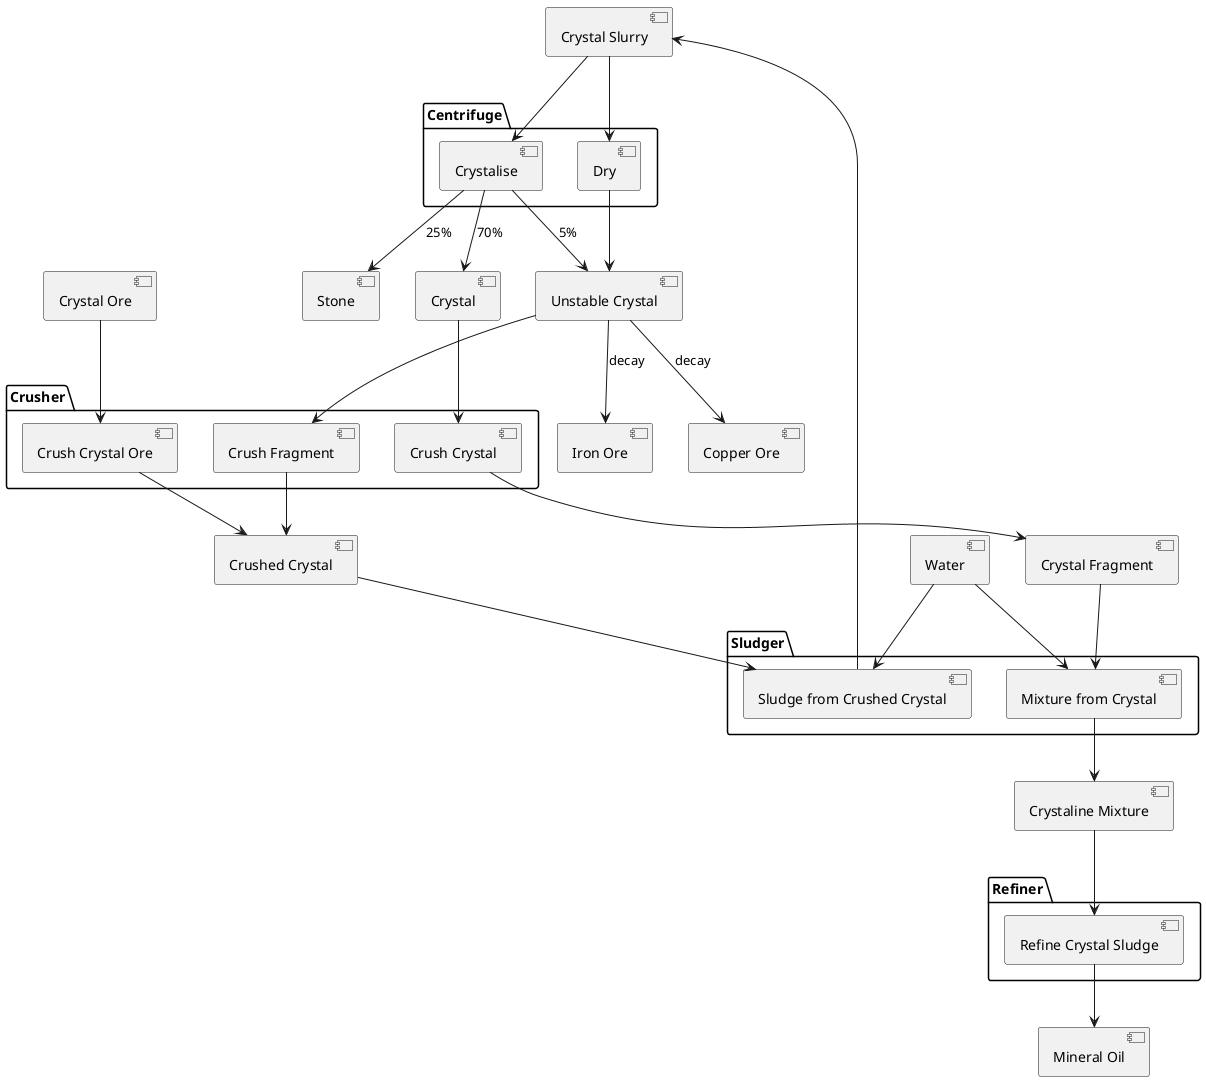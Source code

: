 @startuml

hide methods
hide fields
hide circle

[Crystal Ore] as CO
[Crushed Crystal] as CCr
[Crystal Slurry] as CS
[Water] as W
[Unstable Crystal] as UC
[Iron Ore] as IO
[Copper Ore] as CU
[Stone] as S
[Crystal] as C
[Mineral Oil] as MO
[Crystal Fragment] as CM
[Crystaline Mixture] as CiM

package Sludger {
[Sludge from Crushed Crystal] as SCS
[Mixture from Crystal] as MFC
}
package Crusher {
[Crush Crystal Ore] as Cr
[Crush Fragment] as M
[Crush Crystal] as CrCr
}
package Centrifuge {
[Crystalise] as CCF
[Dry] as D
}
package Refiner {
[Refine Crystal Sludge] as RCS
}


CO --> Cr
Cr --> CCr
CCr --> SCS
W --> SCS
SCS --> CS
CS --> CCF
CCF --> C : 70%
CCF --> UC : 5%
CCF --> S : 25%
UC --> IO : decay
UC --> CU : decay
UC --> M
M --> CCr

C --> CrCr
CrCr --> CM
CM --> MFC
W --> MFC
MFC --> CiM
CiM --> RCS
RCS --> MO

CS --> D
D --> UC

@enduml